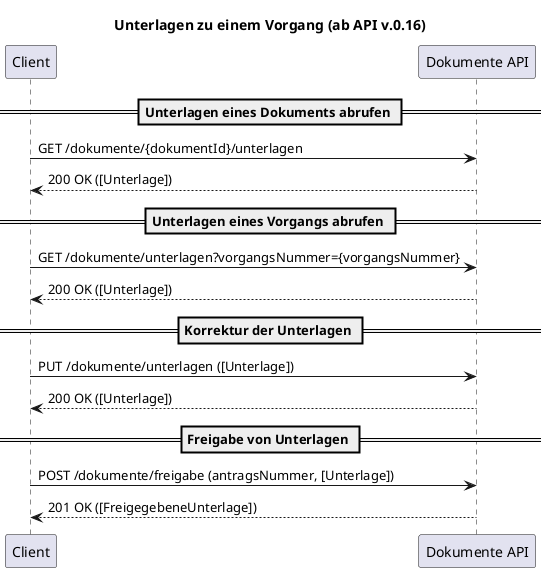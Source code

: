 @startuml
title Unterlagen zu einem Vorgang (ab API v.0.16)

participant Client as c
participant "Dokumente API" as api

== Unterlagen eines Dokuments abrufen ==
c -> api: GET /dokumente/{dokumentId}/unterlagen
api --> c: 200 OK ([Unterlage])

== Unterlagen eines Vorgangs abrufen ==

c -> api: GET /dokumente/unterlagen?vorgangsNummer={vorgangsNummer}
api --> c: 200 OK ([Unterlage])

== Korrektur der Unterlagen ==

c -> api: PUT /dokumente/unterlagen ([Unterlage])
api --> c: 200 OK ([Unterlage])

== Freigabe von Unterlagen ==
c -> api: POST /dokumente/freigabe (antragsNummer, [Unterlage])
api --> c: 201 OK ([FreigegebeneUnterlage])

@enduml